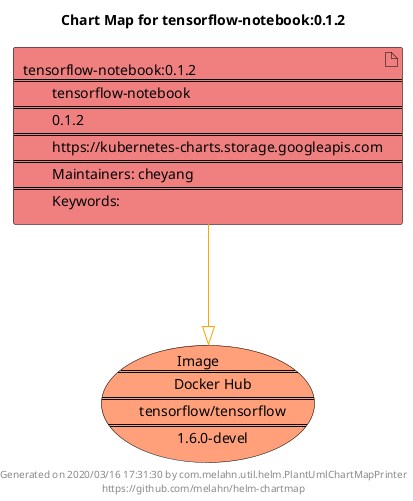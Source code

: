 @startuml
skinparam linetype ortho
skinparam backgroundColor white
skinparam usecaseBorderColor black
skinparam usecaseArrowColor LightSlateGray
skinparam artifactBorderColor black
skinparam artifactArrowColor LightSlateGray

title Chart Map for tensorflow-notebook:0.1.2

'There is one referenced Helm Chart
artifact "tensorflow-notebook:0.1.2\n====\n\ttensorflow-notebook\n====\n\t0.1.2\n====\n\thttps://kubernetes-charts.storage.googleapis.com\n====\n\tMaintainers: cheyang\n====\n\tKeywords: " as tensorflow_notebook_0_1_2 #LightCoral

'There is one referenced Docker Image
usecase "Image\n====\n\tDocker Hub\n====\n\ttensorflow/tensorflow\n====\n\t1.6.0-devel" as tensorflow_tensorflow_1_6_0_devel #LightSalmon

'Chart Dependencies
tensorflow_notebook_0_1_2--[#orange]-|>tensorflow_tensorflow_1_6_0_devel

center footer Generated on 2020/03/16 17:31:30 by com.melahn.util.helm.PlantUmlChartMapPrinter\nhttps://github.com/melahn/helm-chartmap
@enduml
